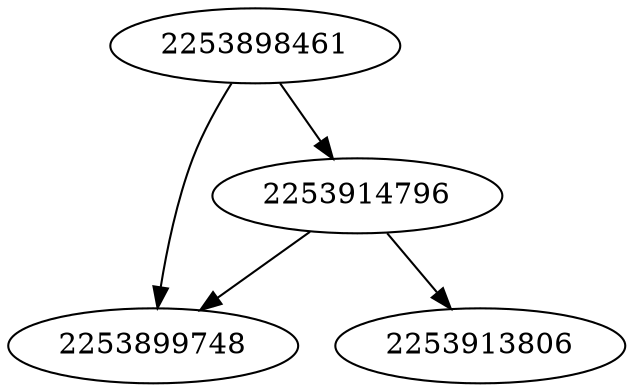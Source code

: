 strict digraph  {
2253914796;
2253899748;
2253898461;
2253913806;
2253914796 -> 2253913806;
2253914796 -> 2253899748;
2253898461 -> 2253914796;
2253898461 -> 2253899748;
}

